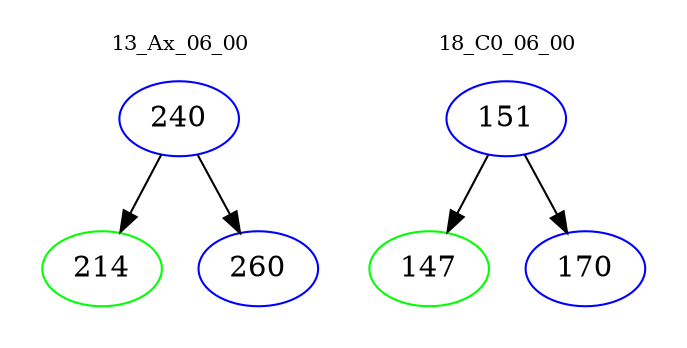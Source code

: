 digraph{
subgraph cluster_0 {
color = white
label = "13_Ax_06_00";
fontsize=10;
T0_240 [label="240", color="blue"]
T0_240 -> T0_214 [color="black"]
T0_214 [label="214", color="green"]
T0_240 -> T0_260 [color="black"]
T0_260 [label="260", color="blue"]
}
subgraph cluster_1 {
color = white
label = "18_C0_06_00";
fontsize=10;
T1_151 [label="151", color="blue"]
T1_151 -> T1_147 [color="black"]
T1_147 [label="147", color="green"]
T1_151 -> T1_170 [color="black"]
T1_170 [label="170", color="blue"]
}
}
